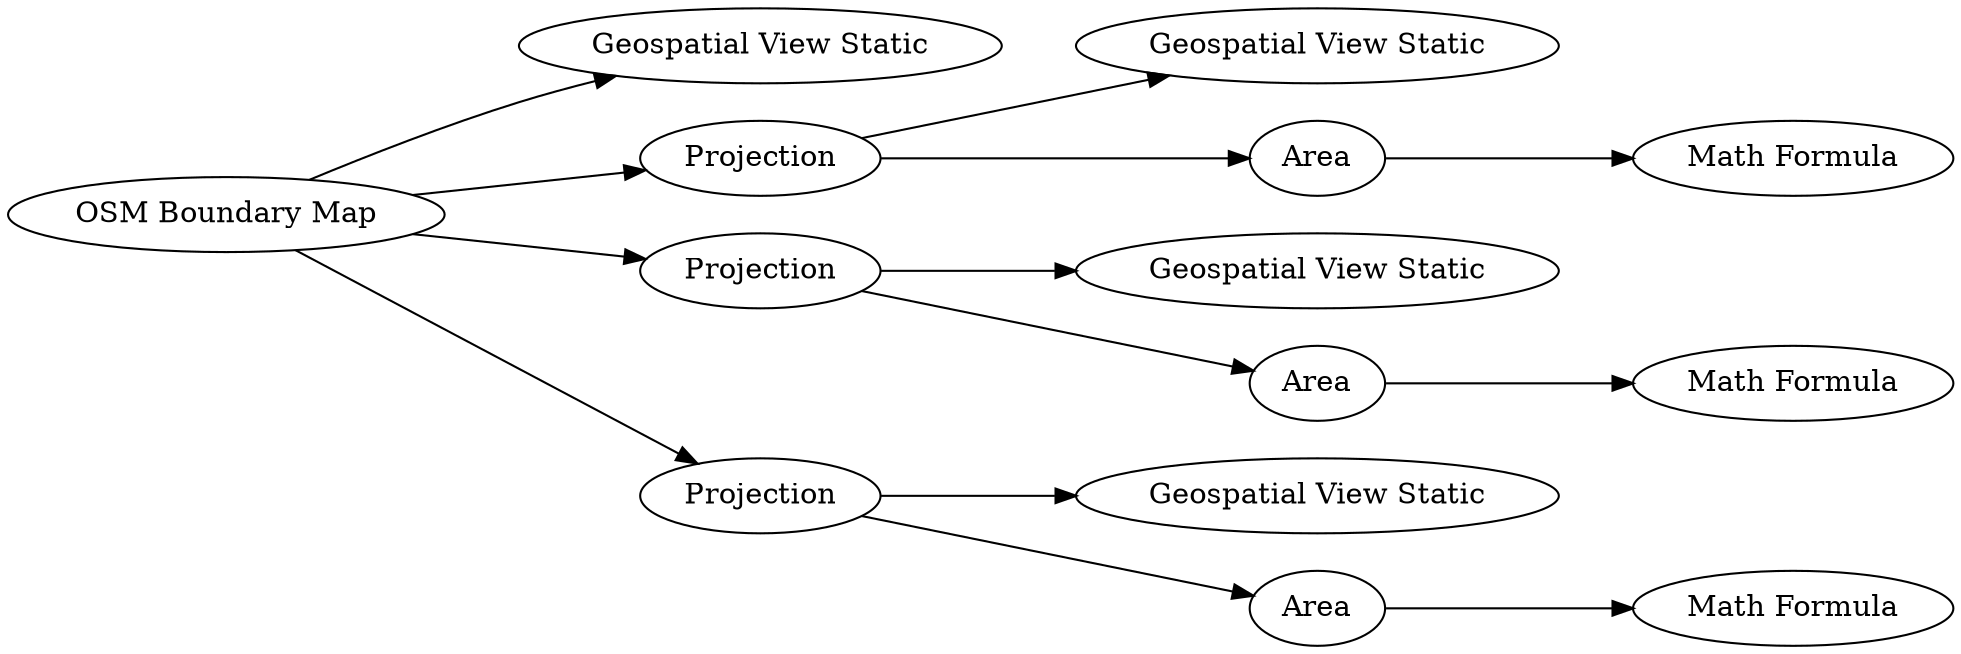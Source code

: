 digraph {
	15 [label="Geospatial View Static"]
	16 [label="Geospatial View Static"]
	17 [label=Projection]
	34 [label="OSM Boundary Map"]
	35 [label=Projection]
	36 [label="Geospatial View Static"]
	37 [label=Area]
	38 [label="Math Formula"]
	39 [label=Area]
	40 [label="Math Formula"]
	41 [label="Math Formula"]
	42 [label="Geospatial View Static"]
	43 [label=Area]
	44 [label=Projection]
	17 -> 16
	17 -> 39
	34 -> 35
	34 -> 15
	34 -> 44
	34 -> 17
	35 -> 37
	35 -> 36
	37 -> 38
	39 -> 40
	43 -> 41
	44 -> 42
	44 -> 43
	rankdir=LR
}
